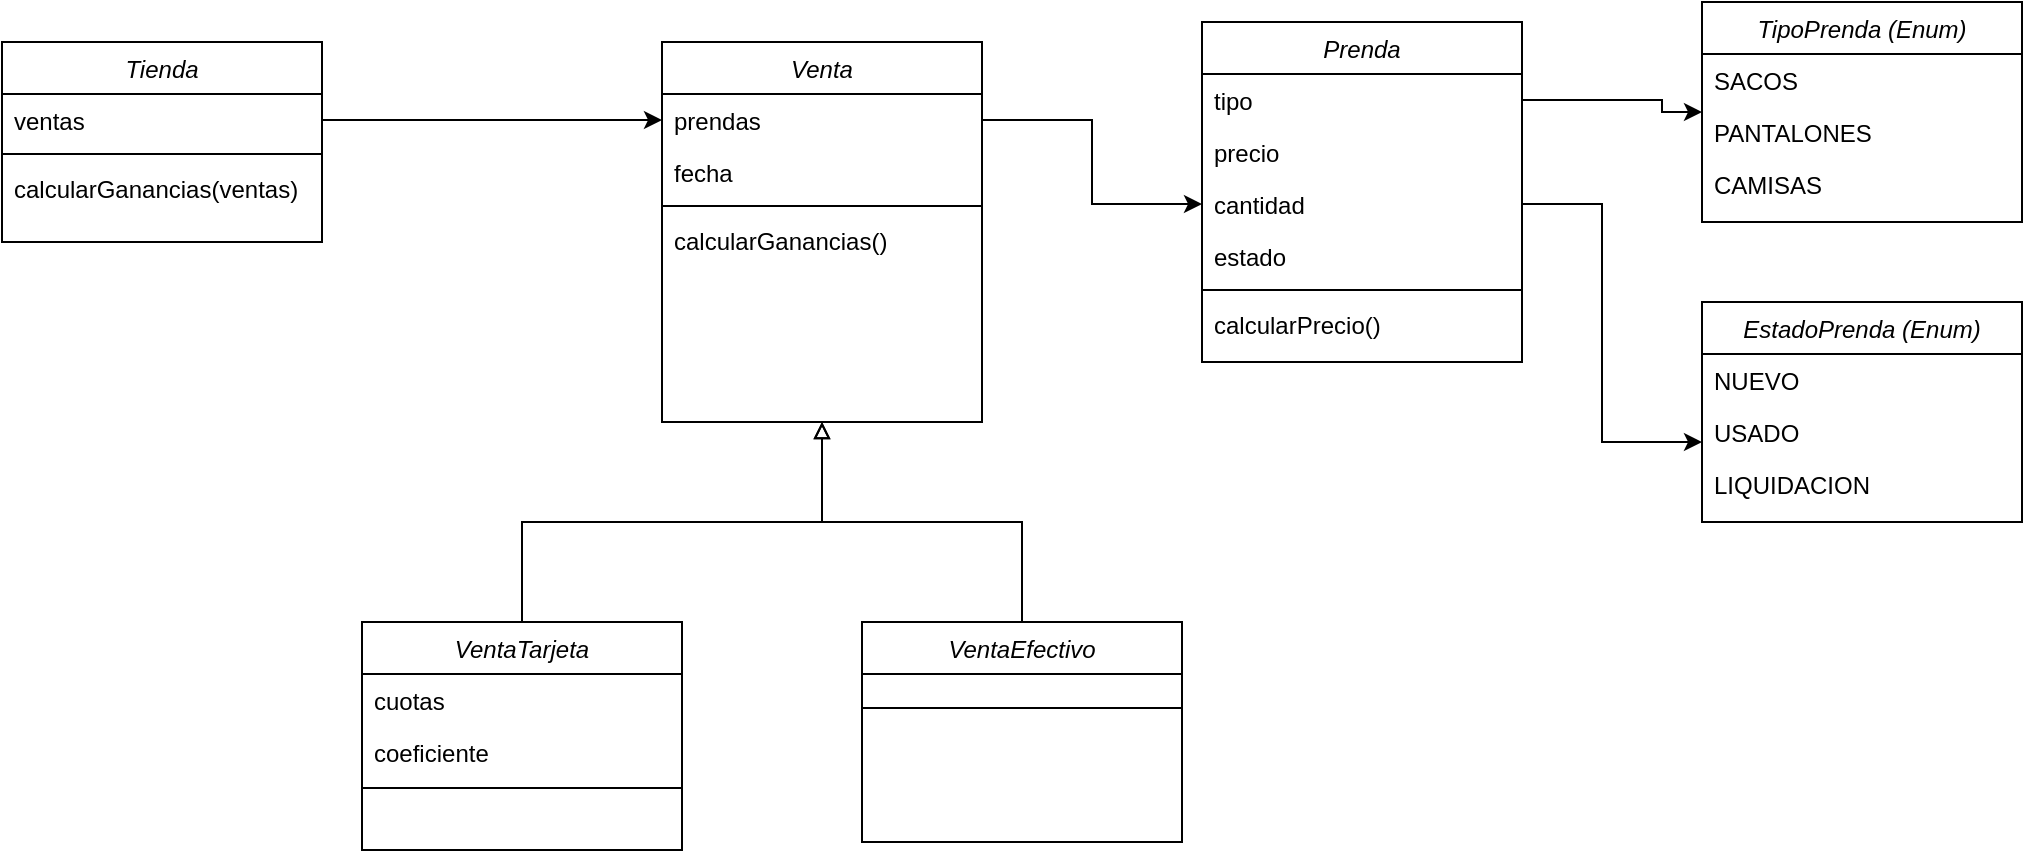 <mxfile version="16.4.5" type="google"><diagram id="C5RBs43oDa-KdzZeNtuy" name="Page-1"><mxGraphModel dx="1673" dy="2068" grid="1" gridSize="10" guides="1" tooltips="1" connect="1" arrows="1" fold="1" page="1" pageScale="1" pageWidth="827" pageHeight="1169" math="0" shadow="0"><root><mxCell id="WIyWlLk6GJQsqaUBKTNV-0"/><mxCell id="WIyWlLk6GJQsqaUBKTNV-1" parent="WIyWlLk6GJQsqaUBKTNV-0"/><mxCell id="zkfFHV4jXpPFQw0GAbJ--0" value="Prenda" style="swimlane;fontStyle=2;align=center;verticalAlign=top;childLayout=stackLayout;horizontal=1;startSize=26;horizontalStack=0;resizeParent=1;resizeLast=0;collapsible=1;marginBottom=0;rounded=0;shadow=0;strokeWidth=1;" parent="WIyWlLk6GJQsqaUBKTNV-1" vertex="1"><mxGeometry x="730" y="-50" width="160" height="170" as="geometry"><mxRectangle x="230" y="140" width="160" height="26" as="alternateBounds"/></mxGeometry></mxCell><mxCell id="zkfFHV4jXpPFQw0GAbJ--1" value="tipo" style="text;align=left;verticalAlign=top;spacingLeft=4;spacingRight=4;overflow=hidden;rotatable=0;points=[[0,0.5],[1,0.5]];portConstraint=eastwest;" parent="zkfFHV4jXpPFQw0GAbJ--0" vertex="1"><mxGeometry y="26" width="160" height="26" as="geometry"/></mxCell><mxCell id="qdWQ0sm_Kufk0KCYgJI0-73" value="precio" style="text;align=left;verticalAlign=top;spacingLeft=4;spacingRight=4;overflow=hidden;rotatable=0;points=[[0,0.5],[1,0.5]];portConstraint=eastwest;rounded=0;shadow=0;html=0;" vertex="1" parent="zkfFHV4jXpPFQw0GAbJ--0"><mxGeometry y="52" width="160" height="26" as="geometry"/></mxCell><mxCell id="zkfFHV4jXpPFQw0GAbJ--2" value="cantidad" style="text;align=left;verticalAlign=top;spacingLeft=4;spacingRight=4;overflow=hidden;rotatable=0;points=[[0,0.5],[1,0.5]];portConstraint=eastwest;rounded=0;shadow=0;html=0;" parent="zkfFHV4jXpPFQw0GAbJ--0" vertex="1"><mxGeometry y="78" width="160" height="26" as="geometry"/></mxCell><mxCell id="zkfFHV4jXpPFQw0GAbJ--3" value="estado" style="text;align=left;verticalAlign=top;spacingLeft=4;spacingRight=4;overflow=hidden;rotatable=0;points=[[0,0.5],[1,0.5]];portConstraint=eastwest;rounded=0;shadow=0;html=0;" parent="zkfFHV4jXpPFQw0GAbJ--0" vertex="1"><mxGeometry y="104" width="160" height="26" as="geometry"/></mxCell><mxCell id="zkfFHV4jXpPFQw0GAbJ--4" value="" style="line;html=1;strokeWidth=1;align=left;verticalAlign=middle;spacingTop=-1;spacingLeft=3;spacingRight=3;rotatable=0;labelPosition=right;points=[];portConstraint=eastwest;" parent="zkfFHV4jXpPFQw0GAbJ--0" vertex="1"><mxGeometry y="130" width="160" height="8" as="geometry"/></mxCell><mxCell id="zkfFHV4jXpPFQw0GAbJ--5" value="calcularPrecio()" style="text;align=left;verticalAlign=top;spacingLeft=4;spacingRight=4;overflow=hidden;rotatable=0;points=[[0,0.5],[1,0.5]];portConstraint=eastwest;" parent="zkfFHV4jXpPFQw0GAbJ--0" vertex="1"><mxGeometry y="138" width="160" height="26" as="geometry"/></mxCell><mxCell id="qdWQ0sm_Kufk0KCYgJI0-3" value="" style="endArrow=classic;html=1;rounded=0;exitX=1;exitY=0.5;exitDx=0;exitDy=0;edgeStyle=orthogonalEdgeStyle;" edge="1" parent="WIyWlLk6GJQsqaUBKTNV-1" source="zkfFHV4jXpPFQw0GAbJ--1" target="qdWQ0sm_Kufk0KCYgJI0-4"><mxGeometry width="50" height="50" relative="1" as="geometry"><mxPoint x="900" y="160" as="sourcePoint"/><mxPoint x="980" y="-11" as="targetPoint"/><Array as="points"><mxPoint x="960" y="-11"/><mxPoint x="960" y="-5"/></Array></mxGeometry></mxCell><mxCell id="qdWQ0sm_Kufk0KCYgJI0-4" value="TipoPrenda (Enum)" style="swimlane;fontStyle=2;align=center;verticalAlign=top;childLayout=stackLayout;horizontal=1;startSize=26;horizontalStack=0;resizeParent=1;resizeLast=0;collapsible=1;marginBottom=0;rounded=0;shadow=0;strokeWidth=1;" vertex="1" parent="WIyWlLk6GJQsqaUBKTNV-1"><mxGeometry x="980" y="-60" width="160" height="110" as="geometry"><mxRectangle x="230" y="140" width="160" height="26" as="alternateBounds"/></mxGeometry></mxCell><mxCell id="qdWQ0sm_Kufk0KCYgJI0-5" value="SACOS        " style="text;align=left;verticalAlign=top;spacingLeft=4;spacingRight=4;overflow=hidden;rotatable=0;points=[[0,0.5],[1,0.5]];portConstraint=eastwest;" vertex="1" parent="qdWQ0sm_Kufk0KCYgJI0-4"><mxGeometry y="26" width="160" height="26" as="geometry"/></mxCell><mxCell id="qdWQ0sm_Kufk0KCYgJI0-6" value="PANTALONES" style="text;align=left;verticalAlign=top;spacingLeft=4;spacingRight=4;overflow=hidden;rotatable=0;points=[[0,0.5],[1,0.5]];portConstraint=eastwest;rounded=0;shadow=0;html=0;" vertex="1" parent="qdWQ0sm_Kufk0KCYgJI0-4"><mxGeometry y="52" width="160" height="26" as="geometry"/></mxCell><mxCell id="qdWQ0sm_Kufk0KCYgJI0-7" value="CAMISAS" style="text;align=left;verticalAlign=top;spacingLeft=4;spacingRight=4;overflow=hidden;rotatable=0;points=[[0,0.5],[1,0.5]];portConstraint=eastwest;rounded=0;shadow=0;html=0;" vertex="1" parent="qdWQ0sm_Kufk0KCYgJI0-4"><mxGeometry y="78" width="160" height="26" as="geometry"/></mxCell><mxCell id="qdWQ0sm_Kufk0KCYgJI0-10" value="EstadoPrenda (Enum)" style="swimlane;fontStyle=2;align=center;verticalAlign=top;childLayout=stackLayout;horizontal=1;startSize=26;horizontalStack=0;resizeParent=1;resizeLast=0;collapsible=1;marginBottom=0;rounded=0;shadow=0;strokeWidth=1;" vertex="1" parent="WIyWlLk6GJQsqaUBKTNV-1"><mxGeometry x="980" y="90" width="160" height="110" as="geometry"><mxRectangle x="230" y="140" width="160" height="26" as="alternateBounds"/></mxGeometry></mxCell><mxCell id="qdWQ0sm_Kufk0KCYgJI0-11" value="NUEVO" style="text;align=left;verticalAlign=top;spacingLeft=4;spacingRight=4;overflow=hidden;rotatable=0;points=[[0,0.5],[1,0.5]];portConstraint=eastwest;" vertex="1" parent="qdWQ0sm_Kufk0KCYgJI0-10"><mxGeometry y="26" width="160" height="26" as="geometry"/></mxCell><mxCell id="qdWQ0sm_Kufk0KCYgJI0-12" value="USADO" style="text;align=left;verticalAlign=top;spacingLeft=4;spacingRight=4;overflow=hidden;rotatable=0;points=[[0,0.5],[1,0.5]];portConstraint=eastwest;rounded=0;shadow=0;html=0;" vertex="1" parent="qdWQ0sm_Kufk0KCYgJI0-10"><mxGeometry y="52" width="160" height="26" as="geometry"/></mxCell><mxCell id="qdWQ0sm_Kufk0KCYgJI0-13" value="LIQUIDACION" style="text;align=left;verticalAlign=top;spacingLeft=4;spacingRight=4;overflow=hidden;rotatable=0;points=[[0,0.5],[1,0.5]];portConstraint=eastwest;rounded=0;shadow=0;html=0;" vertex="1" parent="qdWQ0sm_Kufk0KCYgJI0-10"><mxGeometry y="78" width="160" height="26" as="geometry"/></mxCell><mxCell id="qdWQ0sm_Kufk0KCYgJI0-14" value="" style="endArrow=classic;html=1;rounded=0;exitX=1;exitY=0.5;exitDx=0;exitDy=0;edgeStyle=orthogonalEdgeStyle;" edge="1" parent="WIyWlLk6GJQsqaUBKTNV-1" source="zkfFHV4jXpPFQw0GAbJ--3" target="qdWQ0sm_Kufk0KCYgJI0-10"><mxGeometry width="50" height="50" relative="1" as="geometry"><mxPoint x="890" y="160" as="sourcePoint"/><mxPoint x="980" y="160" as="targetPoint"/><Array as="points"><mxPoint x="930" y="41"/><mxPoint x="930" y="160"/></Array></mxGeometry></mxCell><mxCell id="qdWQ0sm_Kufk0KCYgJI0-16" value="Venta" style="swimlane;fontStyle=2;align=center;verticalAlign=top;childLayout=stackLayout;horizontal=1;startSize=26;horizontalStack=0;resizeParent=1;resizeLast=0;collapsible=1;marginBottom=0;rounded=0;shadow=0;strokeWidth=1;" vertex="1" parent="WIyWlLk6GJQsqaUBKTNV-1"><mxGeometry x="460" y="-40" width="160" height="190" as="geometry"><mxRectangle x="230" y="140" width="160" height="26" as="alternateBounds"/></mxGeometry></mxCell><mxCell id="qdWQ0sm_Kufk0KCYgJI0-32" value="prendas" style="text;align=left;verticalAlign=top;spacingLeft=4;spacingRight=4;overflow=hidden;rotatable=0;points=[[0,0.5],[1,0.5]];portConstraint=eastwest;rounded=0;shadow=0;html=0;" vertex="1" parent="qdWQ0sm_Kufk0KCYgJI0-16"><mxGeometry y="26" width="160" height="26" as="geometry"/></mxCell><mxCell id="qdWQ0sm_Kufk0KCYgJI0-34" value="fecha" style="text;align=left;verticalAlign=top;spacingLeft=4;spacingRight=4;overflow=hidden;rotatable=0;points=[[0,0.5],[1,0.5]];portConstraint=eastwest;rounded=0;shadow=0;html=0;" vertex="1" parent="qdWQ0sm_Kufk0KCYgJI0-16"><mxGeometry y="52" width="160" height="26" as="geometry"/></mxCell><mxCell id="qdWQ0sm_Kufk0KCYgJI0-20" value="" style="line;html=1;strokeWidth=1;align=left;verticalAlign=middle;spacingTop=-1;spacingLeft=3;spacingRight=3;rotatable=0;labelPosition=right;points=[];portConstraint=eastwest;" vertex="1" parent="qdWQ0sm_Kufk0KCYgJI0-16"><mxGeometry y="78" width="160" height="8" as="geometry"/></mxCell><mxCell id="qdWQ0sm_Kufk0KCYgJI0-52" value="calcularGanancias()" style="text;align=left;verticalAlign=top;spacingLeft=4;spacingRight=4;overflow=hidden;rotatable=0;points=[[0,0.5],[1,0.5]];portConstraint=eastwest;" vertex="1" parent="qdWQ0sm_Kufk0KCYgJI0-16"><mxGeometry y="86" width="160" height="26" as="geometry"/></mxCell><mxCell id="qdWQ0sm_Kufk0KCYgJI0-22" value="Tienda" style="swimlane;fontStyle=2;align=center;verticalAlign=top;childLayout=stackLayout;horizontal=1;startSize=26;horizontalStack=0;resizeParent=1;resizeLast=0;collapsible=1;marginBottom=0;rounded=0;shadow=0;strokeWidth=1;" vertex="1" parent="WIyWlLk6GJQsqaUBKTNV-1"><mxGeometry x="130" y="-40" width="160" height="100" as="geometry"><mxRectangle x="230" y="140" width="160" height="26" as="alternateBounds"/></mxGeometry></mxCell><mxCell id="qdWQ0sm_Kufk0KCYgJI0-23" value="ventas" style="text;align=left;verticalAlign=top;spacingLeft=4;spacingRight=4;overflow=hidden;rotatable=0;points=[[0,0.5],[1,0.5]];portConstraint=eastwest;rounded=0;shadow=0;html=0;" vertex="1" parent="qdWQ0sm_Kufk0KCYgJI0-22"><mxGeometry y="26" width="160" height="26" as="geometry"/></mxCell><mxCell id="qdWQ0sm_Kufk0KCYgJI0-24" value="" style="line;html=1;strokeWidth=1;align=left;verticalAlign=middle;spacingTop=-1;spacingLeft=3;spacingRight=3;rotatable=0;labelPosition=right;points=[];portConstraint=eastwest;" vertex="1" parent="qdWQ0sm_Kufk0KCYgJI0-22"><mxGeometry y="52" width="160" height="8" as="geometry"/></mxCell><mxCell id="qdWQ0sm_Kufk0KCYgJI0-25" value="calcularGanancias(ventas)" style="text;align=left;verticalAlign=top;spacingLeft=4;spacingRight=4;overflow=hidden;rotatable=0;points=[[0,0.5],[1,0.5]];portConstraint=eastwest;" vertex="1" parent="qdWQ0sm_Kufk0KCYgJI0-22"><mxGeometry y="60" width="160" height="26" as="geometry"/></mxCell><mxCell id="qdWQ0sm_Kufk0KCYgJI0-26" value="" style="endArrow=classic;html=1;rounded=0;exitX=1;exitY=0.5;exitDx=0;exitDy=0;" edge="1" parent="WIyWlLk6GJQsqaUBKTNV-1" source="qdWQ0sm_Kufk0KCYgJI0-23" target="qdWQ0sm_Kufk0KCYgJI0-32"><mxGeometry width="50" height="50" relative="1" as="geometry"><mxPoint x="400" y="220" as="sourcePoint"/><mxPoint x="450" y="170" as="targetPoint"/></mxGeometry></mxCell><mxCell id="qdWQ0sm_Kufk0KCYgJI0-30" style="edgeStyle=none;rounded=0;orthogonalLoop=1;jettySize=auto;html=1;entryX=0;entryY=0.25;entryDx=0;entryDy=0;" edge="1" parent="WIyWlLk6GJQsqaUBKTNV-1" source="qdWQ0sm_Kufk0KCYgJI0-16" target="qdWQ0sm_Kufk0KCYgJI0-16"><mxGeometry relative="1" as="geometry"/></mxCell><mxCell id="qdWQ0sm_Kufk0KCYgJI0-44" value="" style="group" vertex="1" connectable="0" parent="WIyWlLk6GJQsqaUBKTNV-1"><mxGeometry x="560" y="250" width="160" height="110" as="geometry"/></mxCell><mxCell id="qdWQ0sm_Kufk0KCYgJI0-36" value="VentaEfectivo&#xA;" style="swimlane;fontStyle=2;align=center;verticalAlign=top;childLayout=stackLayout;horizontal=1;startSize=26;horizontalStack=0;resizeParent=1;resizeLast=0;collapsible=1;marginBottom=0;rounded=0;shadow=0;strokeWidth=1;" vertex="1" parent="qdWQ0sm_Kufk0KCYgJI0-44"><mxGeometry width="160" height="110" as="geometry"><mxRectangle x="230" y="140" width="160" height="26" as="alternateBounds"/></mxGeometry></mxCell><mxCell id="qdWQ0sm_Kufk0KCYgJI0-51" value="" style="line;html=1;strokeWidth=1;align=left;verticalAlign=middle;spacingTop=-1;spacingLeft=3;spacingRight=3;rotatable=0;labelPosition=right;points=[];portConstraint=eastwest;" vertex="1" parent="qdWQ0sm_Kufk0KCYgJI0-36"><mxGeometry y="26" width="160" height="34" as="geometry"/></mxCell><mxCell id="qdWQ0sm_Kufk0KCYgJI0-43" style="edgeStyle=none;rounded=0;orthogonalLoop=1;jettySize=auto;html=1;entryX=0;entryY=0.25;entryDx=0;entryDy=0;" edge="1" source="qdWQ0sm_Kufk0KCYgJI0-36" target="qdWQ0sm_Kufk0KCYgJI0-36" parent="qdWQ0sm_Kufk0KCYgJI0-44"><mxGeometry relative="1" as="geometry"/></mxCell><mxCell id="qdWQ0sm_Kufk0KCYgJI0-45" value="" style="group" vertex="1" connectable="0" parent="WIyWlLk6GJQsqaUBKTNV-1"><mxGeometry x="310" y="250" width="160" height="110" as="geometry"/></mxCell><mxCell id="qdWQ0sm_Kufk0KCYgJI0-46" value="VentaTarjeta" style="swimlane;fontStyle=2;align=center;verticalAlign=top;childLayout=stackLayout;horizontal=1;startSize=26;horizontalStack=0;resizeParent=1;resizeLast=0;collapsible=1;marginBottom=0;rounded=0;shadow=0;strokeWidth=1;" vertex="1" parent="qdWQ0sm_Kufk0KCYgJI0-45"><mxGeometry width="160" height="114" as="geometry"><mxRectangle x="230" y="140" width="160" height="26" as="alternateBounds"/></mxGeometry></mxCell><mxCell id="qdWQ0sm_Kufk0KCYgJI0-75" value="cuotas" style="text;align=left;verticalAlign=top;spacingLeft=4;spacingRight=4;overflow=hidden;rotatable=0;points=[[0,0.5],[1,0.5]];portConstraint=eastwest;rounded=0;shadow=0;html=0;" vertex="1" parent="qdWQ0sm_Kufk0KCYgJI0-46"><mxGeometry y="26" width="160" height="26" as="geometry"/></mxCell><mxCell id="qdWQ0sm_Kufk0KCYgJI0-67" value="coeficiente" style="text;align=left;verticalAlign=top;spacingLeft=4;spacingRight=4;overflow=hidden;rotatable=0;points=[[0,0.5],[1,0.5]];portConstraint=eastwest;rounded=0;shadow=0;html=0;" vertex="1" parent="qdWQ0sm_Kufk0KCYgJI0-46"><mxGeometry y="52" width="160" height="26" as="geometry"/></mxCell><mxCell id="qdWQ0sm_Kufk0KCYgJI0-50" value="" style="line;html=1;strokeWidth=1;align=left;verticalAlign=middle;spacingTop=-1;spacingLeft=3;spacingRight=3;rotatable=0;labelPosition=right;points=[];portConstraint=eastwest;" vertex="1" parent="qdWQ0sm_Kufk0KCYgJI0-46"><mxGeometry y="78" width="160" height="10" as="geometry"/></mxCell><mxCell id="qdWQ0sm_Kufk0KCYgJI0-49" style="edgeStyle=none;rounded=0;orthogonalLoop=1;jettySize=auto;html=1;entryX=0;entryY=0.25;entryDx=0;entryDy=0;" edge="1" parent="qdWQ0sm_Kufk0KCYgJI0-45" source="qdWQ0sm_Kufk0KCYgJI0-46" target="qdWQ0sm_Kufk0KCYgJI0-46"><mxGeometry relative="1" as="geometry"/></mxCell><mxCell id="qdWQ0sm_Kufk0KCYgJI0-60" value="" style="endArrow=block;html=1;rounded=0;edgeStyle=orthogonalEdgeStyle;endFill=0;" edge="1" parent="WIyWlLk6GJQsqaUBKTNV-1" source="qdWQ0sm_Kufk0KCYgJI0-46" target="qdWQ0sm_Kufk0KCYgJI0-16"><mxGeometry width="50" height="50" relative="1" as="geometry"><mxPoint x="400" y="300" as="sourcePoint"/><mxPoint x="450" y="250" as="targetPoint"/></mxGeometry></mxCell><mxCell id="qdWQ0sm_Kufk0KCYgJI0-61" value="" style="endArrow=block;html=1;rounded=0;edgeStyle=orthogonalEdgeStyle;endFill=0;" edge="1" parent="WIyWlLk6GJQsqaUBKTNV-1" source="qdWQ0sm_Kufk0KCYgJI0-36" target="qdWQ0sm_Kufk0KCYgJI0-16"><mxGeometry width="50" height="50" relative="1" as="geometry"><mxPoint x="410" y="270" as="sourcePoint"/><mxPoint x="560.059" y="170" as="targetPoint"/></mxGeometry></mxCell><mxCell id="qdWQ0sm_Kufk0KCYgJI0-74" value="" style="edgeStyle=orthogonalEdgeStyle;rounded=0;orthogonalLoop=1;jettySize=auto;html=1;endArrow=classic;endFill=1;" edge="1" parent="WIyWlLk6GJQsqaUBKTNV-1" source="qdWQ0sm_Kufk0KCYgJI0-32" target="zkfFHV4jXpPFQw0GAbJ--2"><mxGeometry relative="1" as="geometry"/></mxCell></root></mxGraphModel></diagram></mxfile>